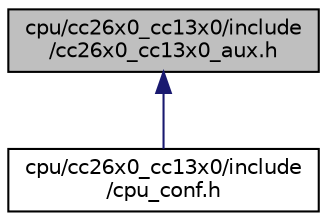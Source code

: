digraph "cpu/cc26x0_cc13x0/include/cc26x0_cc13x0_aux.h"
{
 // LATEX_PDF_SIZE
  edge [fontname="Helvetica",fontsize="10",labelfontname="Helvetica",labelfontsize="10"];
  node [fontname="Helvetica",fontsize="10",shape=record];
  Node1 [label="cpu/cc26x0_cc13x0/include\l/cc26x0_cc13x0_aux.h",height=0.2,width=0.4,color="black", fillcolor="grey75", style="filled", fontcolor="black",tooltip="CC26x0/CC13x0 AUX register definitions."];
  Node1 -> Node2 [dir="back",color="midnightblue",fontsize="10",style="solid",fontname="Helvetica"];
  Node2 [label="cpu/cc26x0_cc13x0/include\l/cpu_conf.h",height=0.2,width=0.4,color="black", fillcolor="white", style="filled",URL="$cc26x0__cc13x0_2include_2cpu__conf_8h.html",tooltip="Implementation specific CPU configuration options."];
}

